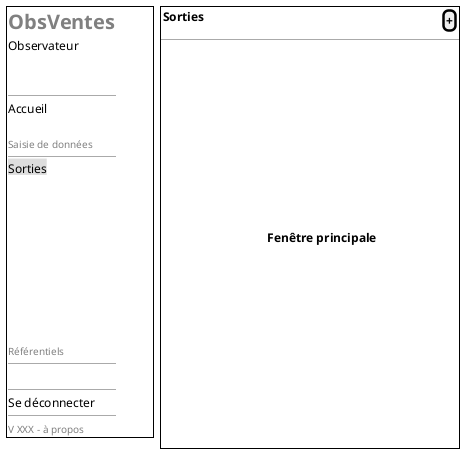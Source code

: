 @startsalt
{
  {+
   {
       <b><font color=grey size=20>ObsVentes    | . | . | . | . | . | . | .
       Observateur
       .
       .
       --
       Accueil    | .
       .
       <font color=grey size=10>Saisie de données
       --
       <back:#DDD>Sorties
       | .
       .
       .
       .
       .
       .
       .
       .

       .
       <font color=grey size=10>Référentiels
       --
       .

       --
       Se déconnecter       | .
       --
   }

   {
      <font color=grey size=10>V XXX - à propos
   }
  } | . | {+
    { <b>Sorties | . |  . |  . | . | . | . | . | . | . | . | . | . | . | . | . | . | . |. |. |. |. |. |. |. |. |. |. |. |. |. |. |. |. |. |. |. |. |. |. |. |. |. |. |. |. |[<b>+] }
    --
    .
    .
    .
    .
    .
    .
    .
    .
    .
    .
    { | . | . | . | . | . | . | . | . | . | . | . | . | . | . | . | . | . | . | . | . |  <b>Fenêtre principale }
    .
    .
    .
    .
    .
    .
    .
    .
    .
    .
    .

    } | . |
}
@endsalt

